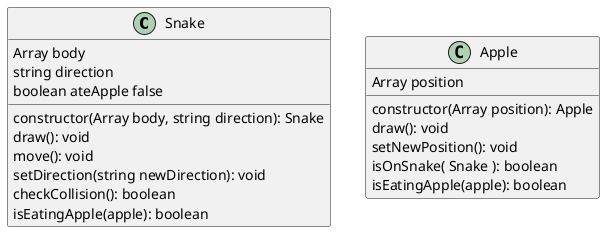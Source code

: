 @startuml
'https://plantuml.com/class-diagram


class Snake {
Array body
string direction
boolean ateApple false

    constructor(Array body, string direction): Snake
    draw(): void
    move(): void
    setDirection(string newDirection): void
    checkCollision(): boolean
    isEatingApple(apple): boolean
}

class Apple {
Array position

    constructor(Array position): Apple
    draw(): void
    setNewPosition(): void
    isOnSnake( Snake ): boolean
    isEatingApple(apple): boolean
}

@enduml